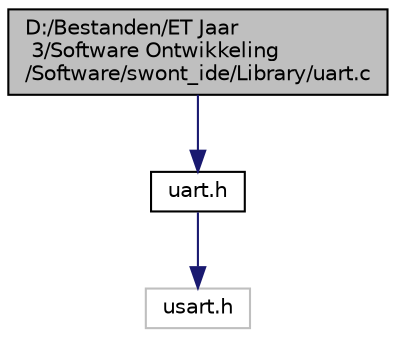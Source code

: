 digraph "D:/Bestanden/ET Jaar 3/Software Ontwikkeling/Software/swont_ide/Library/uart.c"
{
 // LATEX_PDF_SIZE
  edge [fontname="Helvetica",fontsize="10",labelfontname="Helvetica",labelfontsize="10"];
  node [fontname="Helvetica",fontsize="10",shape=record];
  Node1 [label="D:/Bestanden/ET Jaar\l 3/Software Ontwikkeling\l/Software/swont_ide/Library/uart.c",height=0.2,width=0.4,color="black", fillcolor="grey75", style="filled", fontcolor="black",tooltip="This file contains the API function responsible for transmitting and receiving data over UART2."];
  Node1 -> Node2 [color="midnightblue",fontsize="10",style="solid",fontname="Helvetica"];
  Node2 [label="uart.h",height=0.2,width=0.4,color="black", fillcolor="white", style="filled",URL="$uart_8h.html",tooltip=" "];
  Node2 -> Node3 [color="midnightblue",fontsize="10",style="solid",fontname="Helvetica"];
  Node3 [label="usart.h",height=0.2,width=0.4,color="grey75", fillcolor="white", style="filled",tooltip=" "];
}
